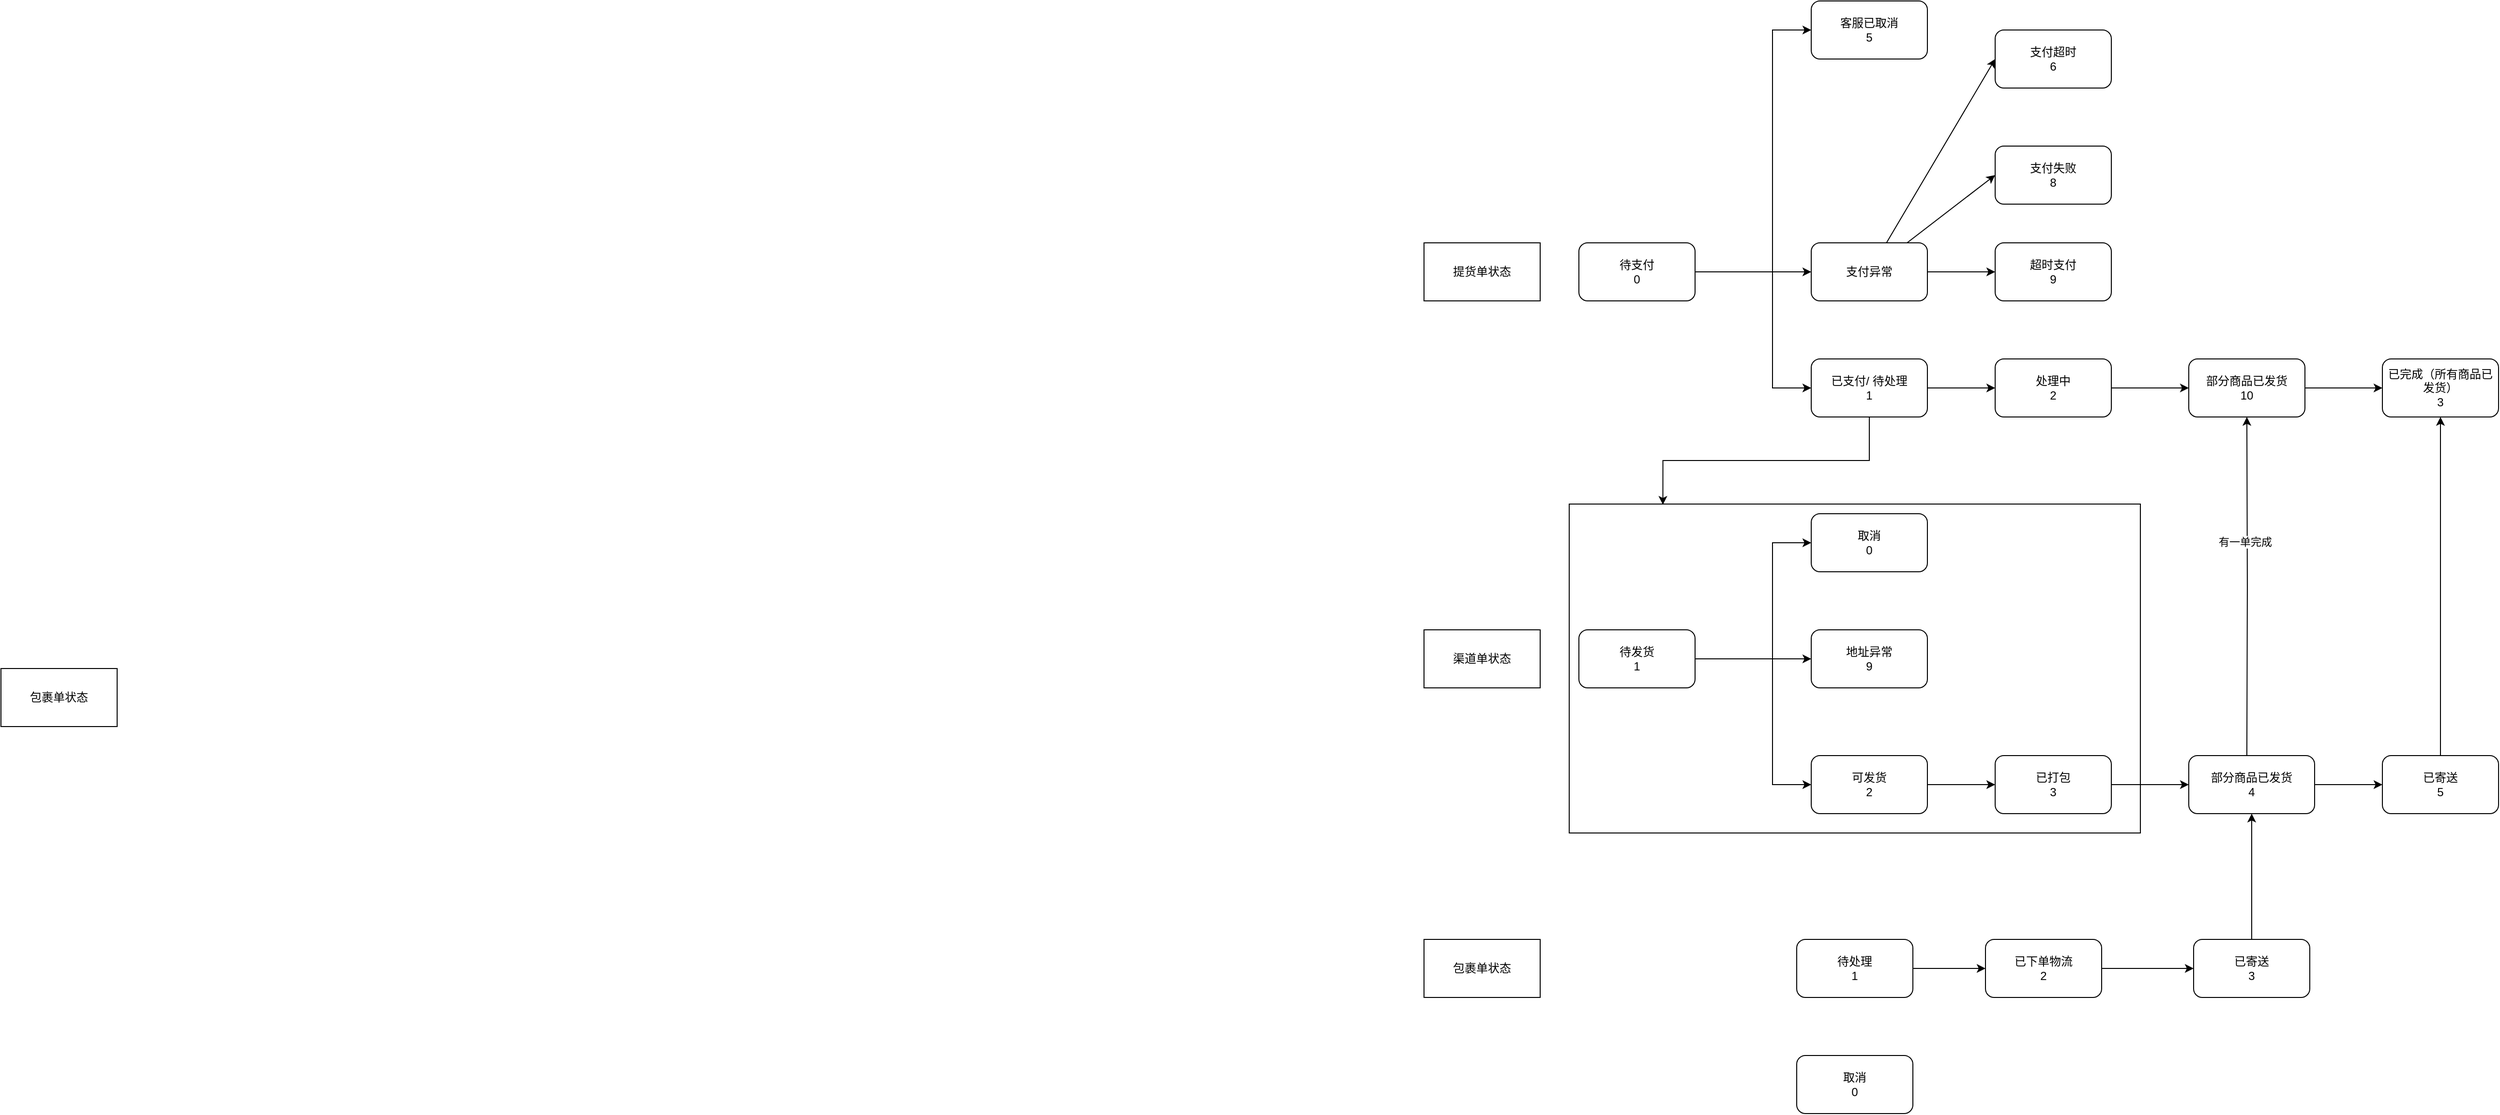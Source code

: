 <mxfile version="22.1.21" type="github">
  <diagram name="第 1 页" id="ISfDw64nk_qf1rq28ddD">
    <mxGraphModel dx="2390" dy="5981" grid="1" gridSize="10" guides="1" tooltips="1" connect="1" arrows="1" fold="1" page="1" pageScale="1" pageWidth="3300" pageHeight="4681" math="0" shadow="0">
      <root>
        <mxCell id="0" />
        <mxCell id="1" parent="0" />
        <mxCell id="VrQXF3fN7DeIP3aD_8pw-4" value="包裹单状态" style="rounded=0;whiteSpace=wrap;html=1;" parent="1" vertex="1">
          <mxGeometry x="140" y="-390" width="120" height="60" as="geometry" />
        </mxCell>
        <mxCell id="Uqmoy1jpgpemaKrawUoX-2" value="" style="rounded=0;whiteSpace=wrap;html=1;" vertex="1" parent="1">
          <mxGeometry x="1760" y="-560" width="590" height="340" as="geometry" />
        </mxCell>
        <mxCell id="Uqmoy1jpgpemaKrawUoX-3" value="提货单状态" style="rounded=0;whiteSpace=wrap;html=1;" vertex="1" parent="1">
          <mxGeometry x="1610" y="-830" width="120" height="60" as="geometry" />
        </mxCell>
        <mxCell id="Uqmoy1jpgpemaKrawUoX-4" value="渠道单状态" style="rounded=0;whiteSpace=wrap;html=1;" vertex="1" parent="1">
          <mxGeometry x="1610" y="-430" width="120" height="60" as="geometry" />
        </mxCell>
        <mxCell id="Uqmoy1jpgpemaKrawUoX-5" value="包裹单状态" style="rounded=0;whiteSpace=wrap;html=1;" vertex="1" parent="1">
          <mxGeometry x="1610" y="-110" width="120" height="60" as="geometry" />
        </mxCell>
        <mxCell id="Uqmoy1jpgpemaKrawUoX-6" value="" style="edgeStyle=orthogonalEdgeStyle;rounded=0;orthogonalLoop=1;jettySize=auto;html=1;" edge="1" parent="1" source="Uqmoy1jpgpemaKrawUoX-9" target="Uqmoy1jpgpemaKrawUoX-11">
          <mxGeometry relative="1" as="geometry">
            <Array as="points">
              <mxPoint x="1970" y="-800" />
              <mxPoint x="1970" y="-680" />
            </Array>
          </mxGeometry>
        </mxCell>
        <mxCell id="Uqmoy1jpgpemaKrawUoX-7" style="edgeStyle=orthogonalEdgeStyle;rounded=0;orthogonalLoop=1;jettySize=auto;html=1;entryX=0;entryY=0.5;entryDx=0;entryDy=0;" edge="1" parent="1" source="Uqmoy1jpgpemaKrawUoX-9" target="Uqmoy1jpgpemaKrawUoX-30">
          <mxGeometry relative="1" as="geometry">
            <Array as="points">
              <mxPoint x="1970" y="-800" />
              <mxPoint x="1970" y="-1050" />
            </Array>
          </mxGeometry>
        </mxCell>
        <mxCell id="Uqmoy1jpgpemaKrawUoX-8" style="edgeStyle=orthogonalEdgeStyle;rounded=0;orthogonalLoop=1;jettySize=auto;html=1;" edge="1" parent="1" source="Uqmoy1jpgpemaKrawUoX-9" target="Uqmoy1jpgpemaKrawUoX-15">
          <mxGeometry relative="1" as="geometry" />
        </mxCell>
        <mxCell id="Uqmoy1jpgpemaKrawUoX-9" value="待支付&lt;br&gt;0" style="rounded=1;whiteSpace=wrap;html=1;" vertex="1" parent="1">
          <mxGeometry x="1770" y="-830" width="120" height="60" as="geometry" />
        </mxCell>
        <mxCell id="Uqmoy1jpgpemaKrawUoX-10" value="" style="edgeStyle=orthogonalEdgeStyle;rounded=0;orthogonalLoop=1;jettySize=auto;html=1;" edge="1" parent="1" source="Uqmoy1jpgpemaKrawUoX-11" target="Uqmoy1jpgpemaKrawUoX-18">
          <mxGeometry relative="1" as="geometry" />
        </mxCell>
        <mxCell id="Uqmoy1jpgpemaKrawUoX-11" value="已支付/ 待处理&lt;br&gt;1" style="whiteSpace=wrap;html=1;rounded=1;" vertex="1" parent="1">
          <mxGeometry x="2010" y="-710" width="120" height="60" as="geometry" />
        </mxCell>
        <mxCell id="Uqmoy1jpgpemaKrawUoX-12" style="rounded=0;orthogonalLoop=1;jettySize=auto;html=1;entryX=0;entryY=0.5;entryDx=0;entryDy=0;" edge="1" parent="1" source="Uqmoy1jpgpemaKrawUoX-15" target="Uqmoy1jpgpemaKrawUoX-37">
          <mxGeometry relative="1" as="geometry" />
        </mxCell>
        <mxCell id="Uqmoy1jpgpemaKrawUoX-13" style="rounded=0;orthogonalLoop=1;jettySize=auto;html=1;entryX=0;entryY=0.5;entryDx=0;entryDy=0;" edge="1" parent="1" source="Uqmoy1jpgpemaKrawUoX-15" target="Uqmoy1jpgpemaKrawUoX-38">
          <mxGeometry relative="1" as="geometry" />
        </mxCell>
        <mxCell id="Uqmoy1jpgpemaKrawUoX-14" style="rounded=0;orthogonalLoop=1;jettySize=auto;html=1;entryX=0;entryY=0.5;entryDx=0;entryDy=0;" edge="1" parent="1" source="Uqmoy1jpgpemaKrawUoX-15" target="Uqmoy1jpgpemaKrawUoX-39">
          <mxGeometry relative="1" as="geometry" />
        </mxCell>
        <mxCell id="Uqmoy1jpgpemaKrawUoX-15" value="支付异常" style="whiteSpace=wrap;html=1;rounded=1;" vertex="1" parent="1">
          <mxGeometry x="2010" y="-830" width="120" height="60" as="geometry" />
        </mxCell>
        <mxCell id="Uqmoy1jpgpemaKrawUoX-16" value="" style="edgeStyle=orthogonalEdgeStyle;rounded=0;orthogonalLoop=1;jettySize=auto;html=1;" edge="1" parent="1" source="Uqmoy1jpgpemaKrawUoX-18" target="Uqmoy1jpgpemaKrawUoX-28">
          <mxGeometry relative="1" as="geometry" />
        </mxCell>
        <mxCell id="Uqmoy1jpgpemaKrawUoX-18" value="处理中&lt;br&gt;2" style="whiteSpace=wrap;html=1;rounded=1;" vertex="1" parent="1">
          <mxGeometry x="2200" y="-710" width="120" height="60" as="geometry" />
        </mxCell>
        <mxCell id="Uqmoy1jpgpemaKrawUoX-19" value="" style="edgeStyle=orthogonalEdgeStyle;rounded=0;orthogonalLoop=1;jettySize=auto;html=1;" edge="1" parent="1" source="Uqmoy1jpgpemaKrawUoX-22" target="Uqmoy1jpgpemaKrawUoX-24">
          <mxGeometry relative="1" as="geometry">
            <Array as="points">
              <mxPoint x="1970" y="-400" />
              <mxPoint x="1970" y="-270" />
            </Array>
          </mxGeometry>
        </mxCell>
        <mxCell id="Uqmoy1jpgpemaKrawUoX-20" value="" style="edgeStyle=orthogonalEdgeStyle;rounded=0;orthogonalLoop=1;jettySize=auto;html=1;" edge="1" parent="1" source="Uqmoy1jpgpemaKrawUoX-22" target="Uqmoy1jpgpemaKrawUoX-36">
          <mxGeometry relative="1" as="geometry">
            <Array as="points">
              <mxPoint x="1960" y="-400" />
              <mxPoint x="1960" y="-400" />
            </Array>
          </mxGeometry>
        </mxCell>
        <mxCell id="Uqmoy1jpgpemaKrawUoX-21" style="edgeStyle=orthogonalEdgeStyle;rounded=0;orthogonalLoop=1;jettySize=auto;html=1;entryX=0;entryY=0.5;entryDx=0;entryDy=0;" edge="1" parent="1" source="Uqmoy1jpgpemaKrawUoX-22" target="Uqmoy1jpgpemaKrawUoX-35">
          <mxGeometry relative="1" as="geometry">
            <Array as="points">
              <mxPoint x="1970" y="-400" />
              <mxPoint x="1970" y="-520" />
            </Array>
          </mxGeometry>
        </mxCell>
        <mxCell id="Uqmoy1jpgpemaKrawUoX-22" value="待发货&lt;br&gt;1" style="rounded=1;whiteSpace=wrap;html=1;" vertex="1" parent="1">
          <mxGeometry x="1770" y="-430" width="120" height="60" as="geometry" />
        </mxCell>
        <mxCell id="Uqmoy1jpgpemaKrawUoX-23" value="" style="edgeStyle=orthogonalEdgeStyle;rounded=0;orthogonalLoop=1;jettySize=auto;html=1;fontSize=12;" edge="1" parent="1" source="Uqmoy1jpgpemaKrawUoX-24" target="Uqmoy1jpgpemaKrawUoX-32">
          <mxGeometry relative="1" as="geometry" />
        </mxCell>
        <mxCell id="Uqmoy1jpgpemaKrawUoX-24" value="可发货&lt;br&gt;2" style="whiteSpace=wrap;html=1;rounded=1;fontSize=12;" vertex="1" parent="1">
          <mxGeometry x="2010" y="-300" width="120" height="60" as="geometry" />
        </mxCell>
        <mxCell id="Uqmoy1jpgpemaKrawUoX-25" style="edgeStyle=orthogonalEdgeStyle;rounded=0;orthogonalLoop=1;jettySize=auto;html=1;" edge="1" parent="1" source="Uqmoy1jpgpemaKrawUoX-26" target="Uqmoy1jpgpemaKrawUoX-41">
          <mxGeometry relative="1" as="geometry" />
        </mxCell>
        <mxCell id="Uqmoy1jpgpemaKrawUoX-26" value="待处理&lt;br&gt;1" style="rounded=1;whiteSpace=wrap;html=1;" vertex="1" parent="1">
          <mxGeometry x="1995" y="-110" width="120" height="60" as="geometry" />
        </mxCell>
        <mxCell id="Uqmoy1jpgpemaKrawUoX-27" value="" style="edgeStyle=orthogonalEdgeStyle;rounded=0;orthogonalLoop=1;jettySize=auto;html=1;" edge="1" parent="1" source="Uqmoy1jpgpemaKrawUoX-28" target="Uqmoy1jpgpemaKrawUoX-29">
          <mxGeometry relative="1" as="geometry" />
        </mxCell>
        <mxCell id="Uqmoy1jpgpemaKrawUoX-28" value="部分商品已发货&lt;br&gt;10" style="whiteSpace=wrap;html=1;rounded=1;" vertex="1" parent="1">
          <mxGeometry x="2400" y="-710" width="120" height="60" as="geometry" />
        </mxCell>
        <mxCell id="Uqmoy1jpgpemaKrawUoX-29" value="已完成（所有商品已发货）&lt;br&gt;3" style="whiteSpace=wrap;html=1;rounded=1;" vertex="1" parent="1">
          <mxGeometry x="2600" y="-710" width="120" height="60" as="geometry" />
        </mxCell>
        <mxCell id="Uqmoy1jpgpemaKrawUoX-30" value="客服已取消&lt;br&gt;5" style="whiteSpace=wrap;html=1;rounded=1;" vertex="1" parent="1">
          <mxGeometry x="2010" y="-1080" width="120" height="60" as="geometry" />
        </mxCell>
        <mxCell id="Uqmoy1jpgpemaKrawUoX-31" value="" style="edgeStyle=orthogonalEdgeStyle;rounded=0;orthogonalLoop=1;jettySize=auto;html=1;fontSize=12;" edge="1" parent="1" source="Uqmoy1jpgpemaKrawUoX-32">
          <mxGeometry relative="1" as="geometry">
            <mxPoint x="2400" y="-270" as="targetPoint" />
          </mxGeometry>
        </mxCell>
        <mxCell id="Uqmoy1jpgpemaKrawUoX-32" value="已打包&lt;br&gt;3" style="whiteSpace=wrap;html=1;rounded=1;fontSize=12;" vertex="1" parent="1">
          <mxGeometry x="2200" y="-300" width="120" height="60" as="geometry" />
        </mxCell>
        <mxCell id="Uqmoy1jpgpemaKrawUoX-33" style="edgeStyle=orthogonalEdgeStyle;rounded=0;orthogonalLoop=1;jettySize=auto;html=1;entryX=0.5;entryY=1;entryDx=0;entryDy=0;" edge="1" parent="1" target="Uqmoy1jpgpemaKrawUoX-28">
          <mxGeometry relative="1" as="geometry">
            <mxPoint x="2460" y="-300" as="sourcePoint" />
          </mxGeometry>
        </mxCell>
        <mxCell id="Uqmoy1jpgpemaKrawUoX-34" value="有一单完成" style="edgeLabel;html=1;align=center;verticalAlign=middle;resizable=0;points=[];" vertex="1" connectable="0" parent="Uqmoy1jpgpemaKrawUoX-33">
          <mxGeometry x="0.263" y="2" relative="1" as="geometry">
            <mxPoint as="offset" />
          </mxGeometry>
        </mxCell>
        <mxCell id="Uqmoy1jpgpemaKrawUoX-35" value="取消&lt;br&gt;0" style="whiteSpace=wrap;html=1;rounded=1;" vertex="1" parent="1">
          <mxGeometry x="2010" y="-550" width="120" height="60" as="geometry" />
        </mxCell>
        <mxCell id="Uqmoy1jpgpemaKrawUoX-36" value="地址异常&lt;br&gt;9" style="whiteSpace=wrap;html=1;rounded=1;" vertex="1" parent="1">
          <mxGeometry x="2010" y="-430" width="120" height="60" as="geometry" />
        </mxCell>
        <mxCell id="Uqmoy1jpgpemaKrawUoX-37" value="支付超时&lt;br&gt;6" style="whiteSpace=wrap;html=1;rounded=1;" vertex="1" parent="1">
          <mxGeometry x="2200" y="-1050" width="120" height="60" as="geometry" />
        </mxCell>
        <mxCell id="Uqmoy1jpgpemaKrawUoX-38" value="支付失败&lt;br&gt;8" style="whiteSpace=wrap;html=1;rounded=1;" vertex="1" parent="1">
          <mxGeometry x="2200" y="-930" width="120" height="60" as="geometry" />
        </mxCell>
        <mxCell id="Uqmoy1jpgpemaKrawUoX-39" value="超时支付&lt;br&gt;9" style="whiteSpace=wrap;html=1;rounded=1;" vertex="1" parent="1">
          <mxGeometry x="2200" y="-830" width="120" height="60" as="geometry" />
        </mxCell>
        <mxCell id="Uqmoy1jpgpemaKrawUoX-40" style="edgeStyle=orthogonalEdgeStyle;rounded=0;orthogonalLoop=1;jettySize=auto;html=1;exitX=1;exitY=0.5;exitDx=0;exitDy=0;entryX=0;entryY=0.5;entryDx=0;entryDy=0;" edge="1" parent="1" source="Uqmoy1jpgpemaKrawUoX-41" target="Uqmoy1jpgpemaKrawUoX-44">
          <mxGeometry relative="1" as="geometry" />
        </mxCell>
        <mxCell id="Uqmoy1jpgpemaKrawUoX-41" value="已下单物流&lt;br&gt;2" style="rounded=1;whiteSpace=wrap;html=1;" vertex="1" parent="1">
          <mxGeometry x="2190" y="-110" width="120" height="60" as="geometry" />
        </mxCell>
        <mxCell id="Uqmoy1jpgpemaKrawUoX-42" style="edgeStyle=orthogonalEdgeStyle;rounded=0;orthogonalLoop=1;jettySize=auto;html=1;exitX=0.5;exitY=1;exitDx=0;exitDy=0;" edge="1" parent="1" source="Uqmoy1jpgpemaKrawUoX-41" target="Uqmoy1jpgpemaKrawUoX-41">
          <mxGeometry relative="1" as="geometry" />
        </mxCell>
        <mxCell id="Uqmoy1jpgpemaKrawUoX-43" style="edgeStyle=orthogonalEdgeStyle;rounded=0;orthogonalLoop=1;jettySize=auto;html=1;entryX=0.5;entryY=1;entryDx=0;entryDy=0;" edge="1" parent="1" source="Uqmoy1jpgpemaKrawUoX-44" target="Uqmoy1jpgpemaKrawUoX-46">
          <mxGeometry relative="1" as="geometry" />
        </mxCell>
        <mxCell id="Uqmoy1jpgpemaKrawUoX-44" value="已寄送&lt;br&gt;3" style="rounded=1;whiteSpace=wrap;html=1;" vertex="1" parent="1">
          <mxGeometry x="2405" y="-110" width="120" height="60" as="geometry" />
        </mxCell>
        <mxCell id="Uqmoy1jpgpemaKrawUoX-45" style="edgeStyle=orthogonalEdgeStyle;rounded=0;orthogonalLoop=1;jettySize=auto;html=1;" edge="1" parent="1" source="Uqmoy1jpgpemaKrawUoX-46" target="Uqmoy1jpgpemaKrawUoX-48">
          <mxGeometry relative="1" as="geometry" />
        </mxCell>
        <mxCell id="Uqmoy1jpgpemaKrawUoX-46" value="部分商品已发货&lt;br&gt;4" style="whiteSpace=wrap;html=1;rounded=1;fontSize=12;" vertex="1" parent="1">
          <mxGeometry x="2400" y="-300" width="130" height="60" as="geometry" />
        </mxCell>
        <mxCell id="Uqmoy1jpgpemaKrawUoX-47" style="edgeStyle=orthogonalEdgeStyle;rounded=0;orthogonalLoop=1;jettySize=auto;html=1;entryX=0.5;entryY=1;entryDx=0;entryDy=0;" edge="1" parent="1" source="Uqmoy1jpgpemaKrawUoX-48" target="Uqmoy1jpgpemaKrawUoX-29">
          <mxGeometry relative="1" as="geometry" />
        </mxCell>
        <mxCell id="Uqmoy1jpgpemaKrawUoX-48" value="已寄送&lt;br&gt;5" style="whiteSpace=wrap;html=1;rounded=1;fontSize=12;" vertex="1" parent="1">
          <mxGeometry x="2600" y="-300" width="120" height="60" as="geometry" />
        </mxCell>
        <mxCell id="Uqmoy1jpgpemaKrawUoX-49" value="取消&lt;br&gt;0" style="rounded=1;whiteSpace=wrap;html=1;" vertex="1" parent="1">
          <mxGeometry x="1995" y="10" width="120" height="60" as="geometry" />
        </mxCell>
        <mxCell id="Uqmoy1jpgpemaKrawUoX-52" style="edgeStyle=orthogonalEdgeStyle;rounded=0;orthogonalLoop=1;jettySize=auto;html=1;exitX=0.5;exitY=1;exitDx=0;exitDy=0;entryX=0.164;entryY=0.002;entryDx=0;entryDy=0;entryPerimeter=0;" edge="1" parent="1" source="Uqmoy1jpgpemaKrawUoX-11" target="Uqmoy1jpgpemaKrawUoX-2">
          <mxGeometry relative="1" as="geometry" />
        </mxCell>
      </root>
    </mxGraphModel>
  </diagram>
</mxfile>
